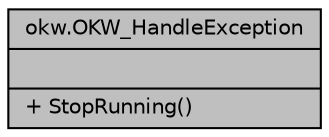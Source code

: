 digraph "okw.OKW_HandleException"
{
 // INTERACTIVE_SVG=YES
  edge [fontname="Helvetica",fontsize="10",labelfontname="Helvetica",labelfontsize="10"];
  node [fontname="Helvetica",fontsize="10",shape=record];
  Node1 [label="{okw.OKW_HandleException\n||+ StopRunning()\l}",height=0.2,width=0.4,color="black", fillcolor="grey75", style="filled", fontcolor="black"];
}
